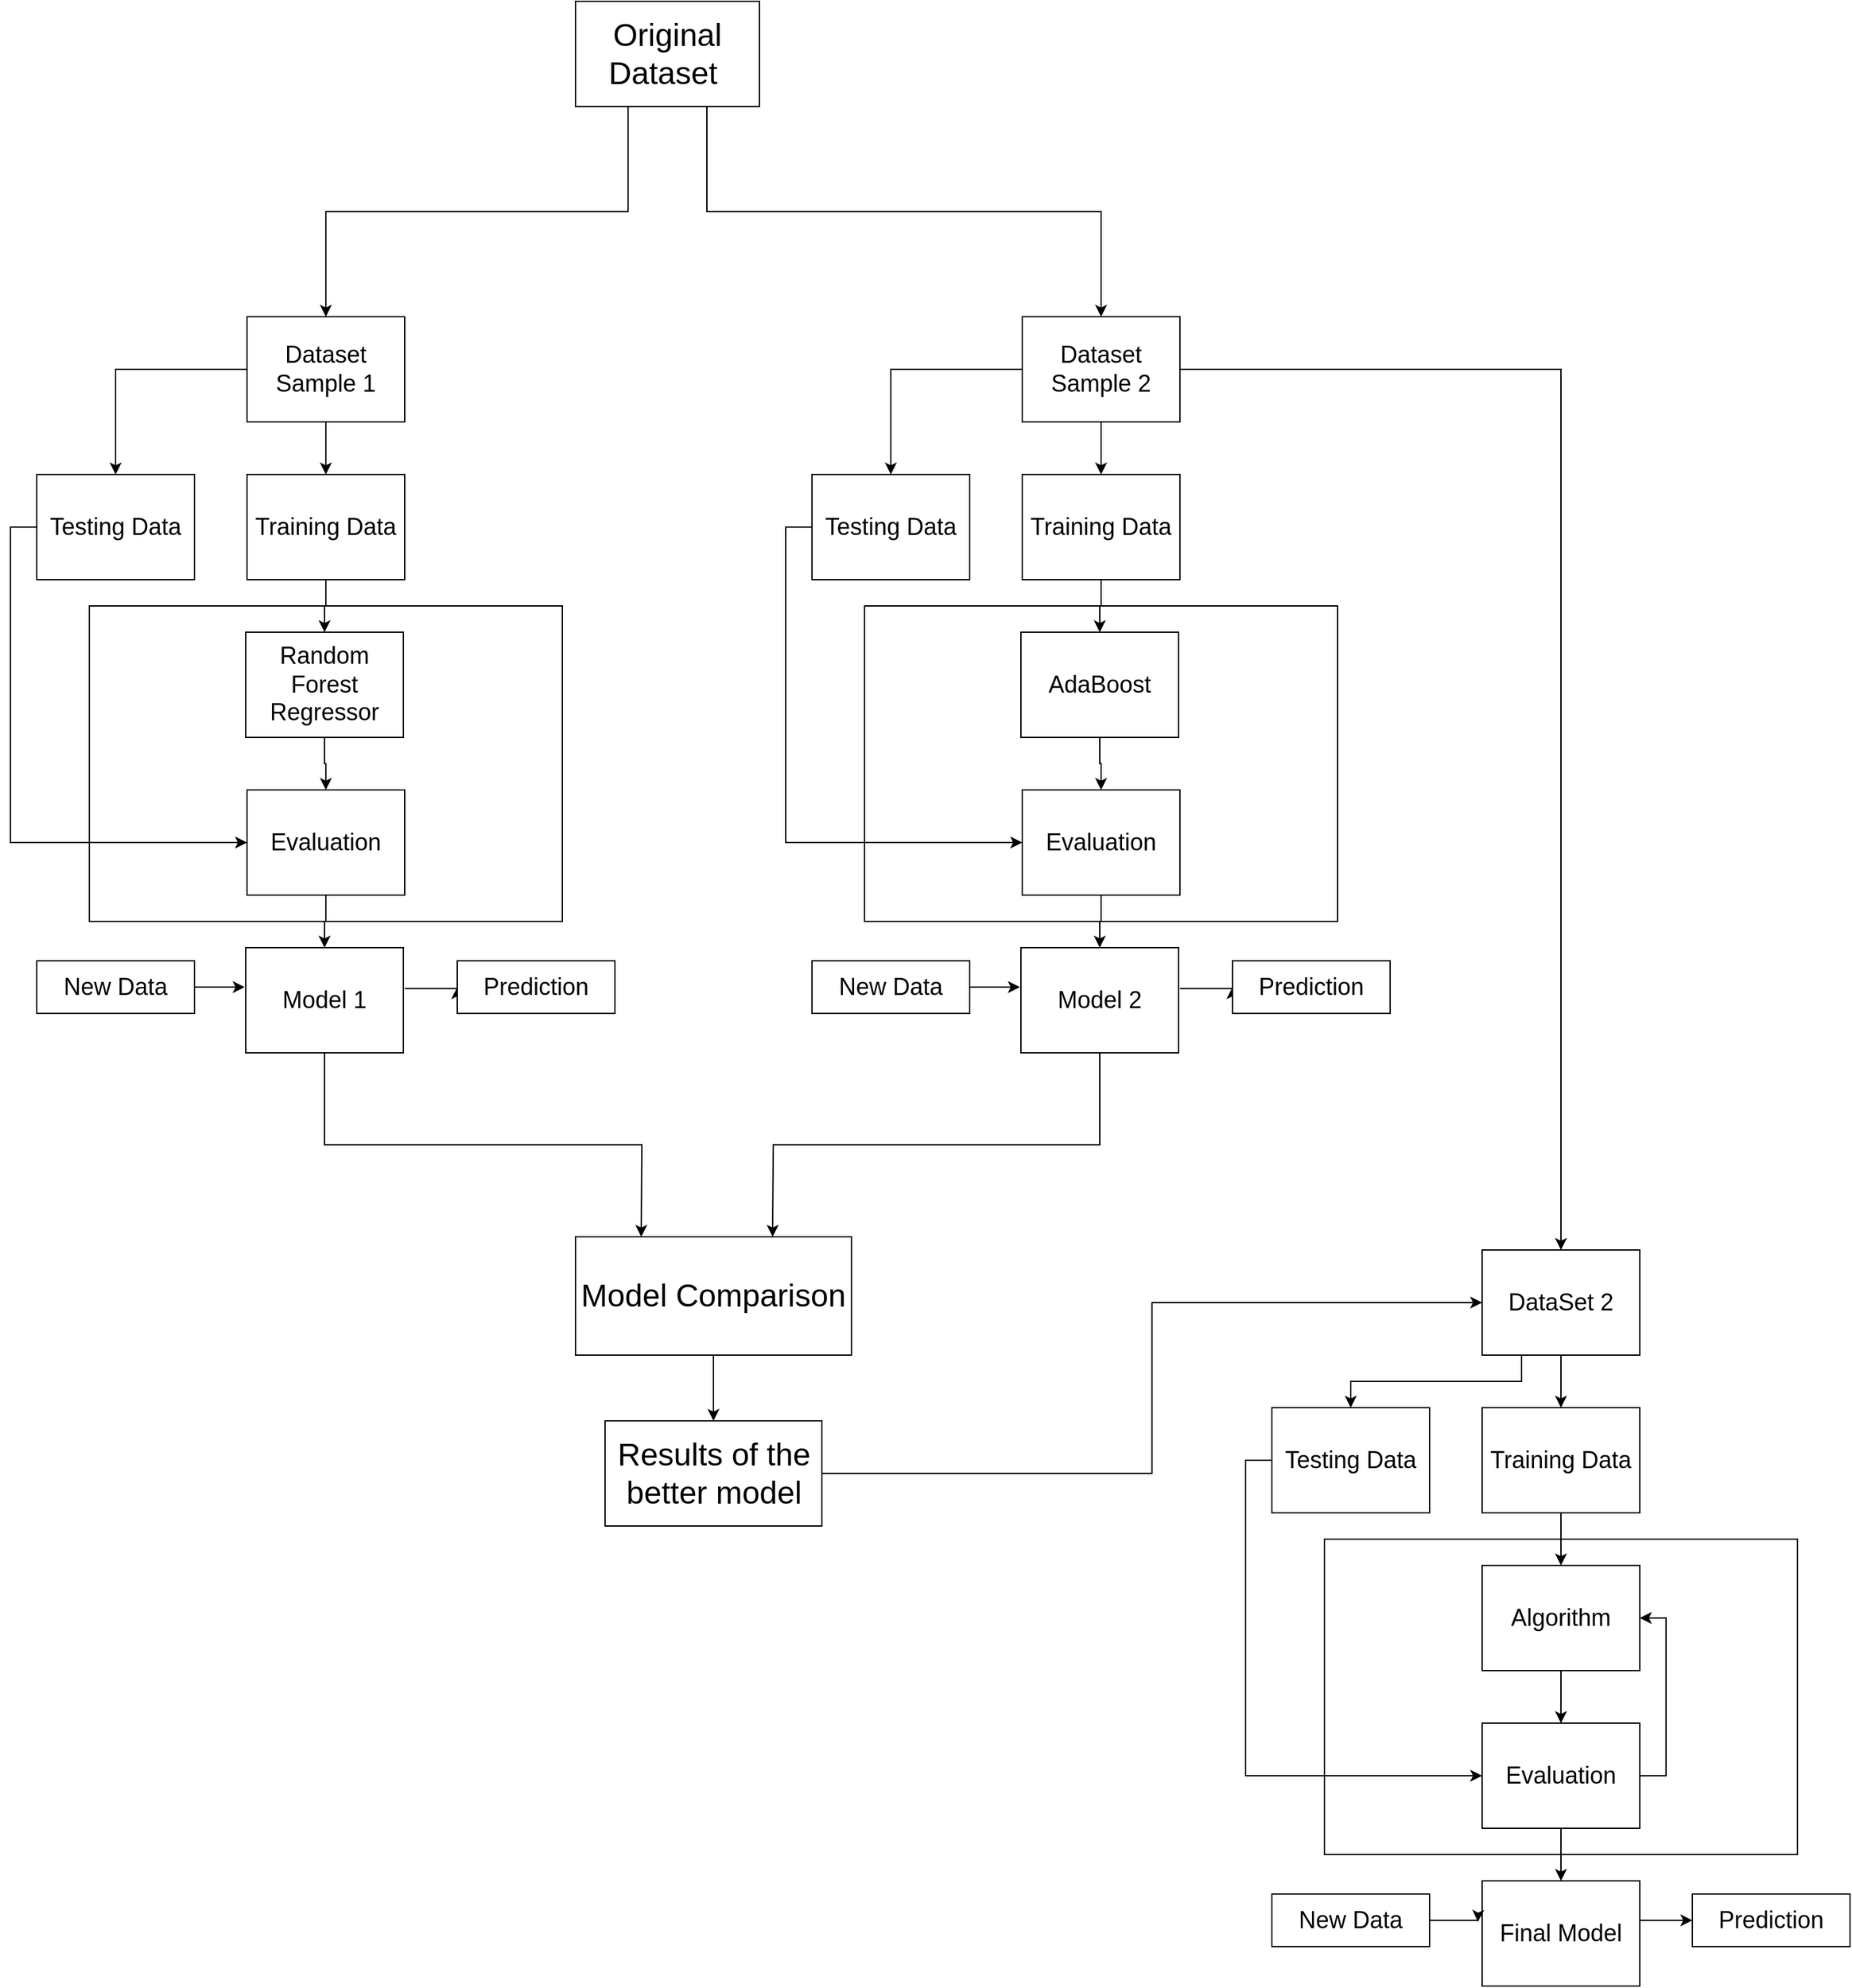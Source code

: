 <mxfile version="15.5.2" type="device"><diagram id="t29wQpzVtlA8iKJ3BOd-" name="Page-1"><mxGraphModel dx="2805" dy="2085" grid="1" gridSize="10" guides="1" tooltips="1" connect="1" arrows="1" fold="1" page="1" pageScale="1" pageWidth="850" pageHeight="1100" math="0" shadow="0"><root><mxCell id="0"/><mxCell id="1" parent="0"/><mxCell id="e8COG4JtxEB3HkGdbWqa-36" value="" style="rounded=0;whiteSpace=wrap;html=1;" parent="1" vertex="1"><mxGeometry x="630" y="970" width="360" height="240" as="geometry"/></mxCell><mxCell id="e8COG4JtxEB3HkGdbWqa-24" value="" style="rounded=0;whiteSpace=wrap;html=1;" parent="1" vertex="1"><mxGeometry x="280" y="260" width="360" height="240" as="geometry"/></mxCell><mxCell id="e8COG4JtxEB3HkGdbWqa-40" style="edgeStyle=orthogonalEdgeStyle;rounded=0;orthogonalLoop=1;jettySize=auto;html=1;exitX=0;exitY=0.5;exitDx=0;exitDy=0;entryX=0;entryY=0.5;entryDx=0;entryDy=0;" parent="1" source="e8COG4JtxEB3HkGdbWqa-1" target="e8COG4JtxEB3HkGdbWqa-4" edge="1"><mxGeometry relative="1" as="geometry"/></mxCell><mxCell id="e8COG4JtxEB3HkGdbWqa-1" value="&lt;font style=&quot;font-size: 18px&quot;&gt;Testing Data&lt;/font&gt;" style="rounded=0;whiteSpace=wrap;html=1;" parent="1" vertex="1"><mxGeometry x="240" y="160" width="120" height="80" as="geometry"/></mxCell><mxCell id="e8COG4JtxEB3HkGdbWqa-17" style="edgeStyle=orthogonalEdgeStyle;rounded=0;orthogonalLoop=1;jettySize=auto;html=1;exitX=0.5;exitY=1;exitDx=0;exitDy=0;entryX=0.5;entryY=0;entryDx=0;entryDy=0;" parent="1" source="e8COG4JtxEB3HkGdbWqa-2" target="e8COG4JtxEB3HkGdbWqa-3" edge="1"><mxGeometry relative="1" as="geometry"/></mxCell><mxCell id="e8COG4JtxEB3HkGdbWqa-18" style="edgeStyle=orthogonalEdgeStyle;rounded=0;orthogonalLoop=1;jettySize=auto;html=1;exitX=0;exitY=0.5;exitDx=0;exitDy=0;entryX=0.5;entryY=0;entryDx=0;entryDy=0;" parent="1" source="e8COG4JtxEB3HkGdbWqa-2" target="e8COG4JtxEB3HkGdbWqa-1" edge="1"><mxGeometry relative="1" as="geometry"/></mxCell><mxCell id="e8COG4JtxEB3HkGdbWqa-26" style="edgeStyle=orthogonalEdgeStyle;rounded=0;orthogonalLoop=1;jettySize=auto;html=1;entryX=0.5;entryY=0;entryDx=0;entryDy=0;" parent="1" source="e8COG4JtxEB3HkGdbWqa-2" target="e8COG4JtxEB3HkGdbWqa-10" edge="1"><mxGeometry relative="1" as="geometry"/></mxCell><mxCell id="e8COG4JtxEB3HkGdbWqa-2" value="&lt;font style=&quot;font-size: 18px&quot;&gt;Dataset Sample 2&lt;/font&gt;" style="rounded=0;whiteSpace=wrap;html=1;" parent="1" vertex="1"><mxGeometry x="400" y="40" width="120" height="80" as="geometry"/></mxCell><mxCell id="e8COG4JtxEB3HkGdbWqa-19" style="edgeStyle=orthogonalEdgeStyle;rounded=0;orthogonalLoop=1;jettySize=auto;html=1;exitX=0.5;exitY=1;exitDx=0;exitDy=0;entryX=0.5;entryY=0;entryDx=0;entryDy=0;" parent="1" source="e8COG4JtxEB3HkGdbWqa-3" target="e8COG4JtxEB3HkGdbWqa-5" edge="1"><mxGeometry relative="1" as="geometry"/></mxCell><mxCell id="e8COG4JtxEB3HkGdbWqa-3" value="&lt;font style=&quot;font-size: 18px&quot;&gt;Training Data&lt;/font&gt;" style="rounded=0;whiteSpace=wrap;html=1;" parent="1" vertex="1"><mxGeometry x="400" y="160" width="120" height="80" as="geometry"/></mxCell><mxCell id="e8COG4JtxEB3HkGdbWqa-21" style="edgeStyle=orthogonalEdgeStyle;rounded=0;orthogonalLoop=1;jettySize=auto;html=1;exitX=0.5;exitY=1;exitDx=0;exitDy=0;entryX=0.5;entryY=0;entryDx=0;entryDy=0;" parent="1" source="e8COG4JtxEB3HkGdbWqa-4" target="e8COG4JtxEB3HkGdbWqa-6" edge="1"><mxGeometry relative="1" as="geometry"/></mxCell><mxCell id="e8COG4JtxEB3HkGdbWqa-4" value="&lt;font style=&quot;font-size: 18px&quot;&gt;Evaluation&lt;/font&gt;" style="rounded=0;whiteSpace=wrap;html=1;" parent="1" vertex="1"><mxGeometry x="400" y="400" width="120" height="80" as="geometry"/></mxCell><mxCell id="e8COG4JtxEB3HkGdbWqa-20" style="edgeStyle=orthogonalEdgeStyle;rounded=0;orthogonalLoop=1;jettySize=auto;html=1;exitX=0.5;exitY=1;exitDx=0;exitDy=0;entryX=0.5;entryY=0;entryDx=0;entryDy=0;" parent="1" source="e8COG4JtxEB3HkGdbWqa-5" target="e8COG4JtxEB3HkGdbWqa-4" edge="1"><mxGeometry relative="1" as="geometry"/></mxCell><mxCell id="e8COG4JtxEB3HkGdbWqa-5" value="&lt;font style=&quot;font-size: 18px&quot;&gt;AdaBoost&lt;br&gt;&lt;/font&gt;" style="rounded=0;whiteSpace=wrap;html=1;" parent="1" vertex="1"><mxGeometry x="399" y="280" width="120" height="80" as="geometry"/></mxCell><mxCell id="e8COG4JtxEB3HkGdbWqa-23" style="edgeStyle=orthogonalEdgeStyle;rounded=0;orthogonalLoop=1;jettySize=auto;html=1;exitX=1.009;exitY=0.389;exitDx=0;exitDy=0;entryX=0;entryY=0.5;entryDx=0;entryDy=0;exitPerimeter=0;" parent="1" source="e8COG4JtxEB3HkGdbWqa-6" target="e8COG4JtxEB3HkGdbWqa-8" edge="1"><mxGeometry relative="1" as="geometry"/></mxCell><mxCell id="aR8cqzbam18tv_dIoWB8-23" style="edgeStyle=orthogonalEdgeStyle;rounded=0;orthogonalLoop=1;jettySize=auto;html=1;exitX=0.5;exitY=1;exitDx=0;exitDy=0;fontSize=24;" edge="1" parent="1" source="e8COG4JtxEB3HkGdbWqa-6"><mxGeometry relative="1" as="geometry"><mxPoint x="210" y="740" as="targetPoint"/></mxGeometry></mxCell><mxCell id="e8COG4JtxEB3HkGdbWqa-6" value="&lt;font style=&quot;font-size: 18px&quot;&gt;Model 2&lt;/font&gt;" style="rounded=0;whiteSpace=wrap;html=1;" parent="1" vertex="1"><mxGeometry x="399" y="520" width="120" height="80" as="geometry"/></mxCell><mxCell id="e8COG4JtxEB3HkGdbWqa-22" style="edgeStyle=orthogonalEdgeStyle;rounded=0;orthogonalLoop=1;jettySize=auto;html=1;exitX=1;exitY=0.5;exitDx=0;exitDy=0;entryX=-0.007;entryY=0.377;entryDx=0;entryDy=0;entryPerimeter=0;" parent="1" source="e8COG4JtxEB3HkGdbWqa-7" target="e8COG4JtxEB3HkGdbWqa-6" edge="1"><mxGeometry relative="1" as="geometry"/></mxCell><mxCell id="e8COG4JtxEB3HkGdbWqa-7" value="&lt;font style=&quot;font-size: 18px&quot;&gt;New Data&lt;/font&gt;" style="rounded=0;whiteSpace=wrap;html=1;" parent="1" vertex="1"><mxGeometry x="240" y="530" width="120" height="40" as="geometry"/></mxCell><mxCell id="e8COG4JtxEB3HkGdbWqa-8" value="&lt;font style=&quot;font-size: 18px&quot;&gt;Prediction&lt;/font&gt;" style="rounded=0;whiteSpace=wrap;html=1;" parent="1" vertex="1"><mxGeometry x="560" y="530" width="120" height="40" as="geometry"/></mxCell><mxCell id="e8COG4JtxEB3HkGdbWqa-41" style="edgeStyle=orthogonalEdgeStyle;rounded=0;orthogonalLoop=1;jettySize=auto;html=1;exitX=0;exitY=0.5;exitDx=0;exitDy=0;entryX=0;entryY=0.5;entryDx=0;entryDy=0;" parent="1" source="e8COG4JtxEB3HkGdbWqa-9" target="e8COG4JtxEB3HkGdbWqa-12" edge="1"><mxGeometry relative="1" as="geometry"/></mxCell><mxCell id="e8COG4JtxEB3HkGdbWqa-9" value="&lt;span style=&quot;font-size: 18px&quot;&gt;Testing Data&lt;/span&gt;" style="rounded=0;whiteSpace=wrap;html=1;" parent="1" vertex="1"><mxGeometry x="590" y="870" width="120" height="80" as="geometry"/></mxCell><mxCell id="e8COG4JtxEB3HkGdbWqa-27" style="edgeStyle=orthogonalEdgeStyle;rounded=0;orthogonalLoop=1;jettySize=auto;html=1;exitX=0.5;exitY=1;exitDx=0;exitDy=0;entryX=0.5;entryY=0;entryDx=0;entryDy=0;" parent="1" source="e8COG4JtxEB3HkGdbWqa-10" target="e8COG4JtxEB3HkGdbWqa-11" edge="1"><mxGeometry relative="1" as="geometry"/></mxCell><mxCell id="e8COG4JtxEB3HkGdbWqa-29" style="edgeStyle=orthogonalEdgeStyle;rounded=0;orthogonalLoop=1;jettySize=auto;html=1;exitX=0.25;exitY=1;exitDx=0;exitDy=0;entryX=0.5;entryY=0;entryDx=0;entryDy=0;" parent="1" source="e8COG4JtxEB3HkGdbWqa-10" target="e8COG4JtxEB3HkGdbWqa-9" edge="1"><mxGeometry relative="1" as="geometry"/></mxCell><mxCell id="e8COG4JtxEB3HkGdbWqa-10" value="&lt;font style=&quot;font-size: 18px&quot;&gt;DataSet 2&lt;/font&gt;" style="rounded=0;whiteSpace=wrap;html=1;" parent="1" vertex="1"><mxGeometry x="750" y="750" width="120" height="80" as="geometry"/></mxCell><mxCell id="e8COG4JtxEB3HkGdbWqa-30" style="edgeStyle=orthogonalEdgeStyle;rounded=0;orthogonalLoop=1;jettySize=auto;html=1;exitX=0.5;exitY=1;exitDx=0;exitDy=0;entryX=0.5;entryY=0;entryDx=0;entryDy=0;" parent="1" source="e8COG4JtxEB3HkGdbWqa-11" target="e8COG4JtxEB3HkGdbWqa-13" edge="1"><mxGeometry relative="1" as="geometry"/></mxCell><mxCell id="e8COG4JtxEB3HkGdbWqa-11" value="&lt;span style=&quot;font-size: 18px&quot;&gt;Training Data&lt;/span&gt;" style="rounded=0;whiteSpace=wrap;html=1;" parent="1" vertex="1"><mxGeometry x="750" y="870" width="120" height="80" as="geometry"/></mxCell><mxCell id="e8COG4JtxEB3HkGdbWqa-32" style="edgeStyle=orthogonalEdgeStyle;rounded=0;orthogonalLoop=1;jettySize=auto;html=1;exitX=0.5;exitY=1;exitDx=0;exitDy=0;entryX=0.5;entryY=0;entryDx=0;entryDy=0;" parent="1" source="e8COG4JtxEB3HkGdbWqa-12" target="e8COG4JtxEB3HkGdbWqa-14" edge="1"><mxGeometry relative="1" as="geometry"/></mxCell><mxCell id="e8COG4JtxEB3HkGdbWqa-42" style="edgeStyle=orthogonalEdgeStyle;rounded=0;orthogonalLoop=1;jettySize=auto;html=1;exitX=1;exitY=0.5;exitDx=0;exitDy=0;entryX=1;entryY=0.5;entryDx=0;entryDy=0;" parent="1" source="e8COG4JtxEB3HkGdbWqa-12" target="e8COG4JtxEB3HkGdbWqa-13" edge="1"><mxGeometry relative="1" as="geometry"/></mxCell><mxCell id="e8COG4JtxEB3HkGdbWqa-12" value="&lt;span style=&quot;font-size: 18px&quot;&gt;Evaluation&lt;/span&gt;" style="rounded=0;whiteSpace=wrap;html=1;" parent="1" vertex="1"><mxGeometry x="750" y="1110" width="120" height="80" as="geometry"/></mxCell><mxCell id="e8COG4JtxEB3HkGdbWqa-31" style="edgeStyle=orthogonalEdgeStyle;rounded=0;orthogonalLoop=1;jettySize=auto;html=1;exitX=0.5;exitY=1;exitDx=0;exitDy=0;entryX=0.5;entryY=0;entryDx=0;entryDy=0;" parent="1" source="e8COG4JtxEB3HkGdbWqa-13" target="e8COG4JtxEB3HkGdbWqa-12" edge="1"><mxGeometry relative="1" as="geometry"/></mxCell><mxCell id="e8COG4JtxEB3HkGdbWqa-13" value="&lt;span style=&quot;font-size: 18px&quot;&gt;Algorithm&lt;/span&gt;" style="rounded=0;whiteSpace=wrap;html=1;" parent="1" vertex="1"><mxGeometry x="750" y="990" width="120" height="80" as="geometry"/></mxCell><mxCell id="e8COG4JtxEB3HkGdbWqa-34" style="edgeStyle=orthogonalEdgeStyle;rounded=0;orthogonalLoop=1;jettySize=auto;html=1;exitX=1;exitY=0.5;exitDx=0;exitDy=0;entryX=0;entryY=0.5;entryDx=0;entryDy=0;" parent="1" source="e8COG4JtxEB3HkGdbWqa-14" target="e8COG4JtxEB3HkGdbWqa-16" edge="1"><mxGeometry relative="1" as="geometry"><Array as="points"><mxPoint x="870" y="1260"/></Array></mxGeometry></mxCell><mxCell id="e8COG4JtxEB3HkGdbWqa-14" value="&lt;span style=&quot;font-size: 18px&quot;&gt;Final Model&lt;/span&gt;" style="rounded=0;whiteSpace=wrap;html=1;" parent="1" vertex="1"><mxGeometry x="750" y="1230" width="120" height="80" as="geometry"/></mxCell><mxCell id="e8COG4JtxEB3HkGdbWqa-33" style="edgeStyle=orthogonalEdgeStyle;rounded=0;orthogonalLoop=1;jettySize=auto;html=1;exitX=1;exitY=0.5;exitDx=0;exitDy=0;entryX=-0.027;entryY=0.389;entryDx=0;entryDy=0;entryPerimeter=0;" parent="1" source="e8COG4JtxEB3HkGdbWqa-15" target="e8COG4JtxEB3HkGdbWqa-14" edge="1"><mxGeometry relative="1" as="geometry"/></mxCell><mxCell id="e8COG4JtxEB3HkGdbWqa-15" value="&lt;span style=&quot;font-size: 18px&quot;&gt;New Data&lt;/span&gt;" style="rounded=0;whiteSpace=wrap;html=1;" parent="1" vertex="1"><mxGeometry x="590" y="1240" width="120" height="40" as="geometry"/></mxCell><mxCell id="e8COG4JtxEB3HkGdbWqa-16" value="&lt;span style=&quot;font-size: 18px&quot;&gt;Prediction&lt;/span&gt;" style="rounded=0;whiteSpace=wrap;html=1;" parent="1" vertex="1"><mxGeometry x="910" y="1240" width="120" height="40" as="geometry"/></mxCell><mxCell id="aR8cqzbam18tv_dIoWB8-1" value="" style="rounded=0;whiteSpace=wrap;html=1;" vertex="1" parent="1"><mxGeometry x="-310" y="260" width="360" height="240" as="geometry"/></mxCell><mxCell id="aR8cqzbam18tv_dIoWB8-2" style="edgeStyle=orthogonalEdgeStyle;rounded=0;orthogonalLoop=1;jettySize=auto;html=1;exitX=0;exitY=0.5;exitDx=0;exitDy=0;entryX=0;entryY=0.5;entryDx=0;entryDy=0;" edge="1" parent="1" source="aR8cqzbam18tv_dIoWB8-3" target="aR8cqzbam18tv_dIoWB8-11"><mxGeometry relative="1" as="geometry"/></mxCell><mxCell id="aR8cqzbam18tv_dIoWB8-3" value="&lt;font style=&quot;font-size: 18px&quot;&gt;Testing Data&lt;/font&gt;" style="rounded=0;whiteSpace=wrap;html=1;" vertex="1" parent="1"><mxGeometry x="-350" y="160" width="120" height="80" as="geometry"/></mxCell><mxCell id="aR8cqzbam18tv_dIoWB8-4" style="edgeStyle=orthogonalEdgeStyle;rounded=0;orthogonalLoop=1;jettySize=auto;html=1;exitX=0.5;exitY=1;exitDx=0;exitDy=0;entryX=0.5;entryY=0;entryDx=0;entryDy=0;" edge="1" parent="1" source="aR8cqzbam18tv_dIoWB8-6" target="aR8cqzbam18tv_dIoWB8-8"><mxGeometry relative="1" as="geometry"/></mxCell><mxCell id="aR8cqzbam18tv_dIoWB8-5" style="edgeStyle=orthogonalEdgeStyle;rounded=0;orthogonalLoop=1;jettySize=auto;html=1;exitX=0;exitY=0.5;exitDx=0;exitDy=0;entryX=0.5;entryY=0;entryDx=0;entryDy=0;" edge="1" parent="1" source="aR8cqzbam18tv_dIoWB8-6" target="aR8cqzbam18tv_dIoWB8-3"><mxGeometry relative="1" as="geometry"/></mxCell><mxCell id="aR8cqzbam18tv_dIoWB8-6" value="&lt;font style=&quot;font-size: 18px&quot;&gt;Dataset Sample 1&lt;/font&gt;" style="rounded=0;whiteSpace=wrap;html=1;" vertex="1" parent="1"><mxGeometry x="-190" y="40" width="120" height="80" as="geometry"/></mxCell><mxCell id="aR8cqzbam18tv_dIoWB8-7" style="edgeStyle=orthogonalEdgeStyle;rounded=0;orthogonalLoop=1;jettySize=auto;html=1;exitX=0.5;exitY=1;exitDx=0;exitDy=0;entryX=0.5;entryY=0;entryDx=0;entryDy=0;" edge="1" parent="1" source="aR8cqzbam18tv_dIoWB8-8" target="aR8cqzbam18tv_dIoWB8-13"><mxGeometry relative="1" as="geometry"/></mxCell><mxCell id="aR8cqzbam18tv_dIoWB8-8" value="&lt;font style=&quot;font-size: 18px&quot;&gt;Training Data&lt;/font&gt;" style="rounded=0;whiteSpace=wrap;html=1;" vertex="1" parent="1"><mxGeometry x="-190" y="160" width="120" height="80" as="geometry"/></mxCell><mxCell id="aR8cqzbam18tv_dIoWB8-9" style="edgeStyle=orthogonalEdgeStyle;rounded=0;orthogonalLoop=1;jettySize=auto;html=1;exitX=0.5;exitY=1;exitDx=0;exitDy=0;entryX=0.5;entryY=0;entryDx=0;entryDy=0;" edge="1" parent="1" source="aR8cqzbam18tv_dIoWB8-11" target="aR8cqzbam18tv_dIoWB8-15"><mxGeometry relative="1" as="geometry"/></mxCell><mxCell id="aR8cqzbam18tv_dIoWB8-11" value="&lt;font style=&quot;font-size: 18px&quot;&gt;Evaluation&lt;/font&gt;" style="rounded=0;whiteSpace=wrap;html=1;" vertex="1" parent="1"><mxGeometry x="-190" y="400" width="120" height="80" as="geometry"/></mxCell><mxCell id="aR8cqzbam18tv_dIoWB8-12" style="edgeStyle=orthogonalEdgeStyle;rounded=0;orthogonalLoop=1;jettySize=auto;html=1;exitX=0.5;exitY=1;exitDx=0;exitDy=0;entryX=0.5;entryY=0;entryDx=0;entryDy=0;" edge="1" parent="1" source="aR8cqzbam18tv_dIoWB8-13" target="aR8cqzbam18tv_dIoWB8-11"><mxGeometry relative="1" as="geometry"/></mxCell><mxCell id="aR8cqzbam18tv_dIoWB8-13" value="&lt;font style=&quot;font-size: 18px&quot;&gt;Random Forest Regressor&lt;br&gt;&lt;/font&gt;" style="rounded=0;whiteSpace=wrap;html=1;" vertex="1" parent="1"><mxGeometry x="-191" y="280" width="120" height="80" as="geometry"/></mxCell><mxCell id="aR8cqzbam18tv_dIoWB8-14" style="edgeStyle=orthogonalEdgeStyle;rounded=0;orthogonalLoop=1;jettySize=auto;html=1;exitX=1.009;exitY=0.389;exitDx=0;exitDy=0;entryX=0;entryY=0.5;entryDx=0;entryDy=0;exitPerimeter=0;" edge="1" parent="1" source="aR8cqzbam18tv_dIoWB8-15" target="aR8cqzbam18tv_dIoWB8-18"><mxGeometry relative="1" as="geometry"/></mxCell><mxCell id="aR8cqzbam18tv_dIoWB8-22" style="edgeStyle=orthogonalEdgeStyle;rounded=0;orthogonalLoop=1;jettySize=auto;html=1;exitX=0.5;exitY=1;exitDx=0;exitDy=0;fontSize=24;" edge="1" parent="1" source="aR8cqzbam18tv_dIoWB8-15"><mxGeometry relative="1" as="geometry"><mxPoint x="110" y="740" as="targetPoint"/></mxGeometry></mxCell><mxCell id="aR8cqzbam18tv_dIoWB8-15" value="&lt;font style=&quot;font-size: 18px&quot;&gt;Model 1&lt;/font&gt;" style="rounded=0;whiteSpace=wrap;html=1;" vertex="1" parent="1"><mxGeometry x="-191" y="520" width="120" height="80" as="geometry"/></mxCell><mxCell id="aR8cqzbam18tv_dIoWB8-16" style="edgeStyle=orthogonalEdgeStyle;rounded=0;orthogonalLoop=1;jettySize=auto;html=1;exitX=1;exitY=0.5;exitDx=0;exitDy=0;entryX=-0.007;entryY=0.377;entryDx=0;entryDy=0;entryPerimeter=0;" edge="1" parent="1" source="aR8cqzbam18tv_dIoWB8-17" target="aR8cqzbam18tv_dIoWB8-15"><mxGeometry relative="1" as="geometry"/></mxCell><mxCell id="aR8cqzbam18tv_dIoWB8-17" value="&lt;font style=&quot;font-size: 18px&quot;&gt;New Data&lt;/font&gt;" style="rounded=0;whiteSpace=wrap;html=1;" vertex="1" parent="1"><mxGeometry x="-350" y="530" width="120" height="40" as="geometry"/></mxCell><mxCell id="aR8cqzbam18tv_dIoWB8-18" value="&lt;font style=&quot;font-size: 18px&quot;&gt;Prediction&lt;/font&gt;" style="rounded=0;whiteSpace=wrap;html=1;" vertex="1" parent="1"><mxGeometry x="-30" y="530" width="120" height="40" as="geometry"/></mxCell><mxCell id="aR8cqzbam18tv_dIoWB8-20" style="edgeStyle=orthogonalEdgeStyle;rounded=0;orthogonalLoop=1;jettySize=auto;html=1;exitX=0.5;exitY=1;exitDx=0;exitDy=0;entryX=0.5;entryY=0;entryDx=0;entryDy=0;fontSize=24;" edge="1" parent="1" source="aR8cqzbam18tv_dIoWB8-19" target="aR8cqzbam18tv_dIoWB8-6"><mxGeometry relative="1" as="geometry"><Array as="points"><mxPoint x="100" y="-120"/><mxPoint x="100" y="-40"/><mxPoint x="-130" y="-40"/></Array></mxGeometry></mxCell><mxCell id="aR8cqzbam18tv_dIoWB8-21" style="edgeStyle=orthogonalEdgeStyle;rounded=0;orthogonalLoop=1;jettySize=auto;html=1;exitX=0.75;exitY=1;exitDx=0;exitDy=0;fontSize=24;" edge="1" parent="1" source="aR8cqzbam18tv_dIoWB8-19" target="e8COG4JtxEB3HkGdbWqa-2"><mxGeometry relative="1" as="geometry"><Array as="points"><mxPoint x="160" y="-120"/><mxPoint x="160" y="-40"/><mxPoint x="460" y="-40"/></Array></mxGeometry></mxCell><mxCell id="aR8cqzbam18tv_dIoWB8-19" value="&lt;font style=&quot;font-size: 24px&quot;&gt;Original Dataset&amp;nbsp;&lt;/font&gt;" style="rounded=0;whiteSpace=wrap;html=1;" vertex="1" parent="1"><mxGeometry x="60" y="-200" width="140" height="80" as="geometry"/></mxCell><mxCell id="aR8cqzbam18tv_dIoWB8-26" style="edgeStyle=orthogonalEdgeStyle;rounded=0;orthogonalLoop=1;jettySize=auto;html=1;exitX=0.5;exitY=1;exitDx=0;exitDy=0;entryX=0.5;entryY=0;entryDx=0;entryDy=0;fontSize=24;" edge="1" parent="1" source="aR8cqzbam18tv_dIoWB8-24" target="aR8cqzbam18tv_dIoWB8-25"><mxGeometry relative="1" as="geometry"/></mxCell><mxCell id="aR8cqzbam18tv_dIoWB8-24" value="Model Comparison" style="rounded=0;whiteSpace=wrap;html=1;fontSize=24;" vertex="1" parent="1"><mxGeometry x="60" y="740" width="210" height="90" as="geometry"/></mxCell><mxCell id="aR8cqzbam18tv_dIoWB8-27" style="edgeStyle=orthogonalEdgeStyle;rounded=0;orthogonalLoop=1;jettySize=auto;html=1;exitX=1;exitY=0.5;exitDx=0;exitDy=0;entryX=0;entryY=0.5;entryDx=0;entryDy=0;fontSize=24;" edge="1" parent="1" source="aR8cqzbam18tv_dIoWB8-25" target="e8COG4JtxEB3HkGdbWqa-10"><mxGeometry relative="1" as="geometry"/></mxCell><mxCell id="aR8cqzbam18tv_dIoWB8-25" value="Results of the better model" style="rounded=0;whiteSpace=wrap;html=1;fontSize=24;" vertex="1" parent="1"><mxGeometry x="82.5" y="880" width="165" height="80" as="geometry"/></mxCell></root></mxGraphModel></diagram></mxfile>